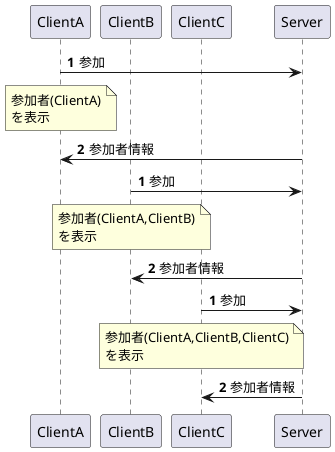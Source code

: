 @startuml
'入室シーケンス図

participant ClientA
participant ClientB
participant ClientC
participant Server

autonumber
ClientA -> Server : 参加
note over ClientA
参加者(ClientA)
を表示
end note
ClientA <- Server : 参加者情報

autonumber
ClientB -> Server : 参加
note over ClientB
参加者(ClientA,ClientB)
を表示
end note

ClientB <- Server : 参加者情報
autonumber
ClientC -> Server : 参加
note over ClientC
参加者(ClientA,ClientB,ClientC)
を表示
end note
ClientC <- Server : 参加者情報

@enduml